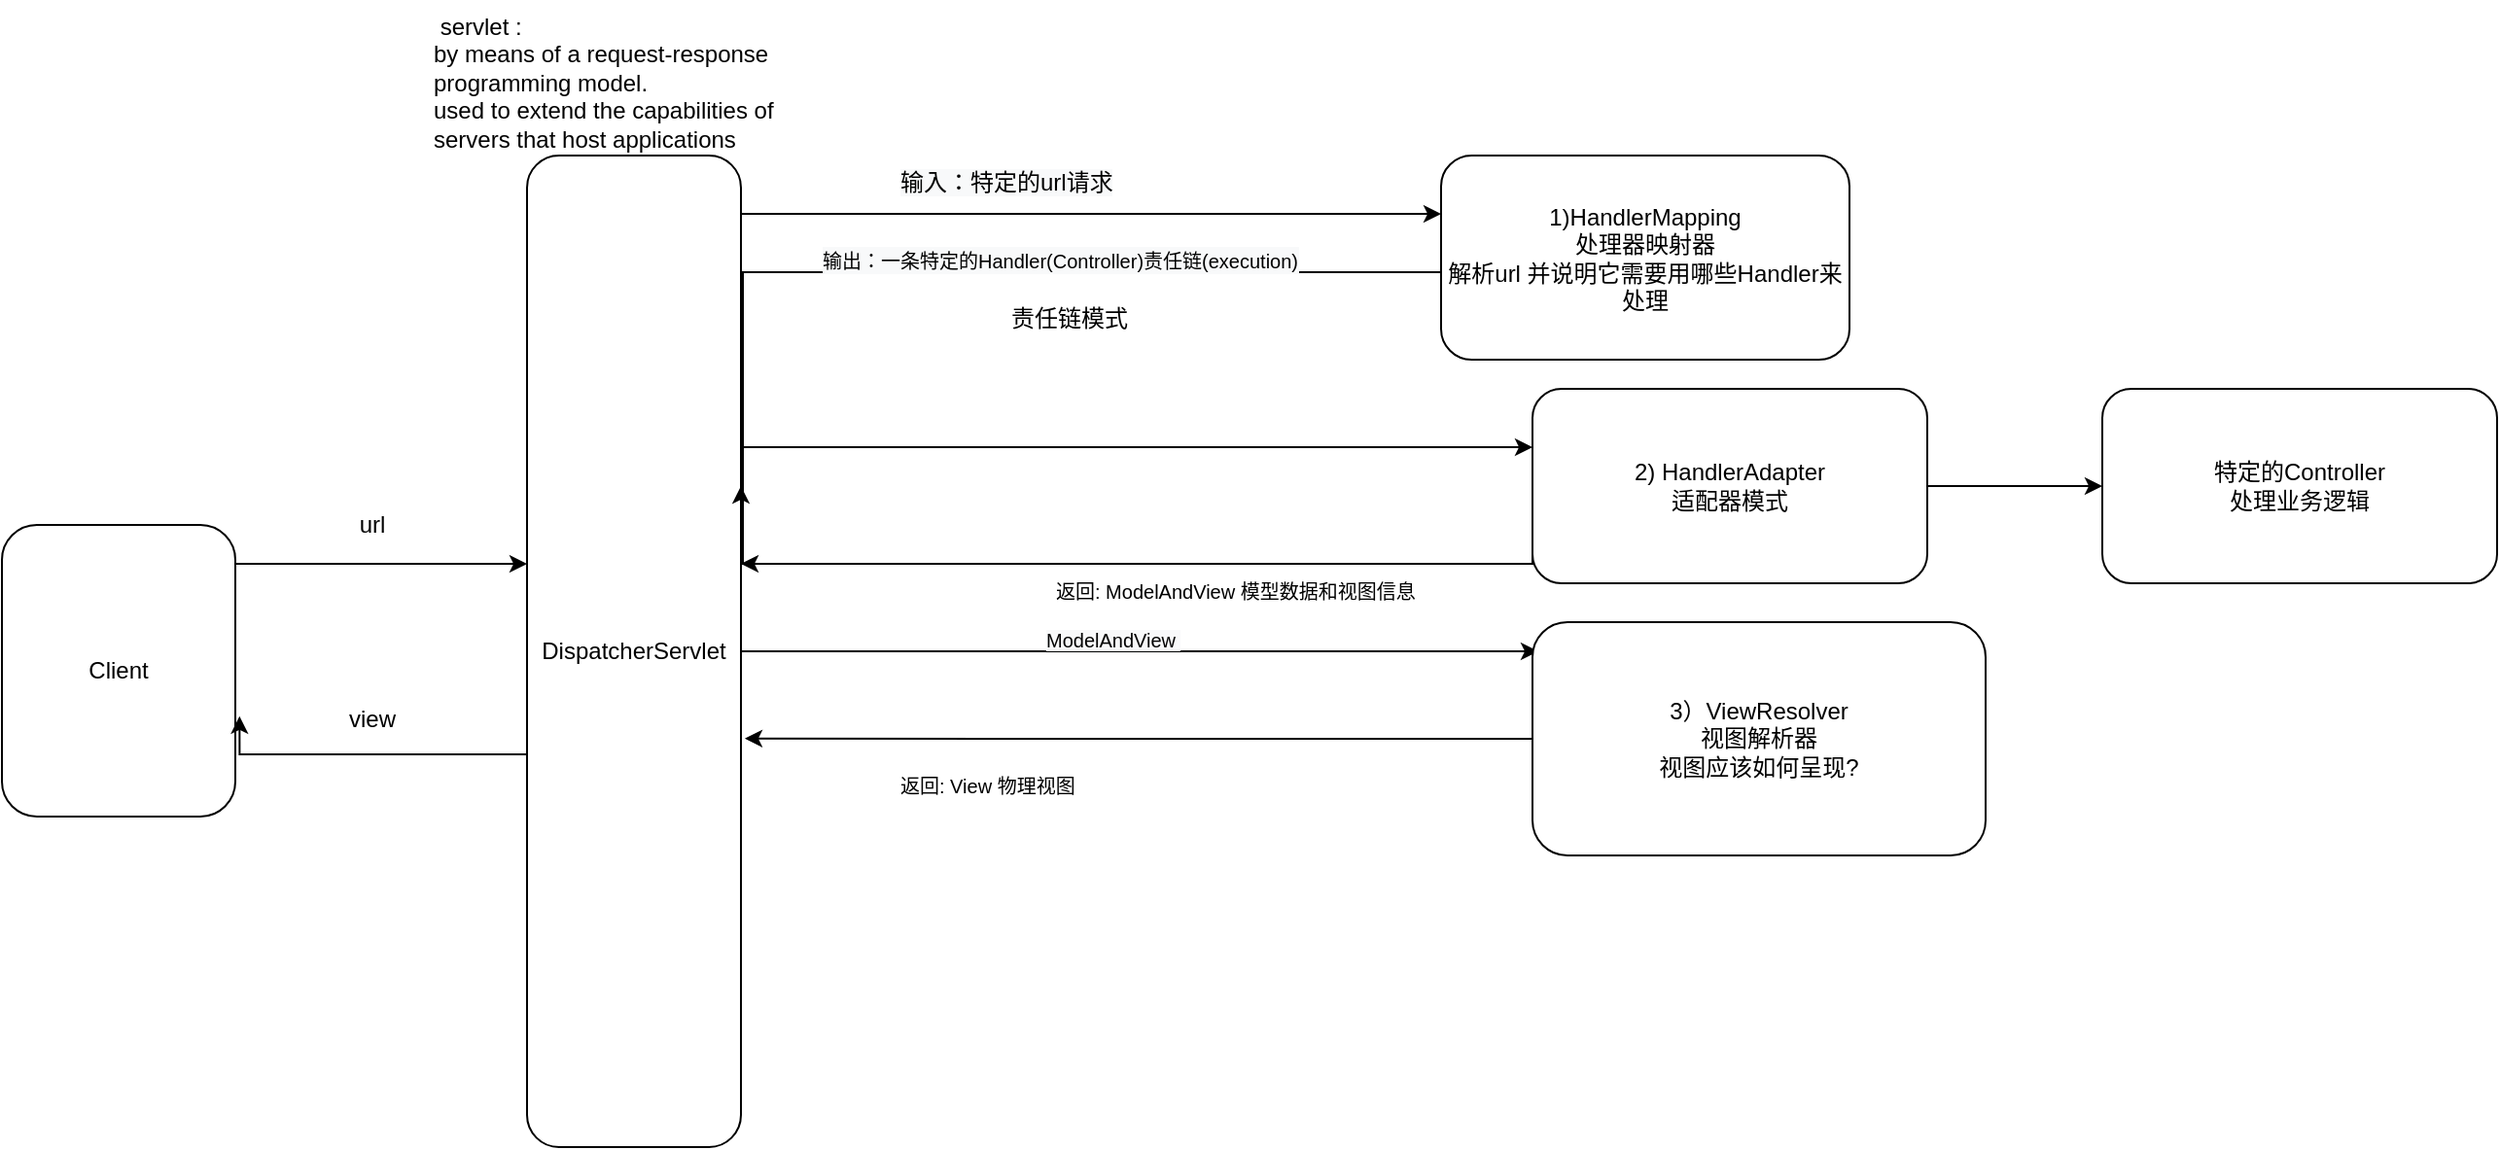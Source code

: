 <mxfile version="13.7.9" type="device"><diagram id="20aNBQDe2yc6LZvrFlq5" name="第 1 页"><mxGraphModel dx="2212" dy="685" grid="1" gridSize="10" guides="1" tooltips="1" connect="1" arrows="1" fold="1" page="1" pageScale="1" pageWidth="827" pageHeight="1169" math="0" shadow="0"><root><mxCell id="0"/><mxCell id="1" parent="0"/><mxCell id="GVgd7vpRL-3SwntadsJR-3" style="edgeStyle=orthogonalEdgeStyle;rounded=0;orthogonalLoop=1;jettySize=auto;html=1;" edge="1" parent="1" source="GVgd7vpRL-3SwntadsJR-1" target="GVgd7vpRL-3SwntadsJR-4"><mxGeometry relative="1" as="geometry"><mxPoint x="240" y="350" as="targetPoint"/><Array as="points"><mxPoint x="100" y="530"/><mxPoint x="100" y="530"/></Array></mxGeometry></mxCell><mxCell id="GVgd7vpRL-3SwntadsJR-1" value="Client" style="rounded=1;whiteSpace=wrap;html=1;" vertex="1" parent="1"><mxGeometry x="-80" y="510" width="120" height="150" as="geometry"/></mxCell><mxCell id="GVgd7vpRL-3SwntadsJR-9" value="" style="edgeStyle=orthogonalEdgeStyle;rounded=0;orthogonalLoop=1;jettySize=auto;html=1;" edge="1" parent="1" source="GVgd7vpRL-3SwntadsJR-4" target="GVgd7vpRL-3SwntadsJR-8"><mxGeometry relative="1" as="geometry"><Array as="points"><mxPoint x="360" y="350"/><mxPoint x="360" y="350"/></Array></mxGeometry></mxCell><mxCell id="GVgd7vpRL-3SwntadsJR-20" value="" style="edgeStyle=orthogonalEdgeStyle;rounded=0;orthogonalLoop=1;jettySize=auto;html=1;" edge="1" parent="1" source="GVgd7vpRL-3SwntadsJR-4" target="GVgd7vpRL-3SwntadsJR-19"><mxGeometry relative="1" as="geometry"><Array as="points"><mxPoint x="380" y="470"/><mxPoint x="380" y="470"/></Array></mxGeometry></mxCell><mxCell id="GVgd7vpRL-3SwntadsJR-29" style="edgeStyle=orthogonalEdgeStyle;rounded=0;orthogonalLoop=1;jettySize=auto;html=1;" edge="1" parent="1" source="GVgd7vpRL-3SwntadsJR-4"><mxGeometry relative="1" as="geometry"><mxPoint x="710" y="575" as="targetPoint"/></mxGeometry></mxCell><mxCell id="GVgd7vpRL-3SwntadsJR-36" style="edgeStyle=orthogonalEdgeStyle;rounded=0;orthogonalLoop=1;jettySize=auto;html=1;exitX=0;exitY=0.5;exitDx=0;exitDy=0;entryX=1.018;entryY=0.656;entryDx=0;entryDy=0;entryPerimeter=0;" edge="1" parent="1" source="GVgd7vpRL-3SwntadsJR-4" target="GVgd7vpRL-3SwntadsJR-1"><mxGeometry relative="1" as="geometry"><Array as="points"><mxPoint x="190" y="628"/></Array></mxGeometry></mxCell><mxCell id="GVgd7vpRL-3SwntadsJR-4" value="DispatcherServlet" style="rounded=1;whiteSpace=wrap;html=1;" vertex="1" parent="1"><mxGeometry x="190" y="320" width="110" height="510" as="geometry"/></mxCell><mxCell id="GVgd7vpRL-3SwntadsJR-5" value="&lt;span style=&quot;color: rgb(0 , 0 , 0) ; font-size: 12px ; font-style: normal ; font-weight: 400 ; letter-spacing: normal ; text-indent: 0px ; text-transform: none ; word-spacing: 0px ; display: inline ; float: none&quot;&gt;&lt;span&gt;&amp;nbsp;servlet :&lt;br&gt;&lt;/span&gt;by means of a request-response programming model.&lt;br&gt;&lt;span style=&quot;font-family: &amp;#34;arial&amp;#34; , &amp;#34;helvetica&amp;#34; , &amp;#34;freesans&amp;#34; , , &amp;#34;nimbus sans l&amp;#34; , sans-serif&quot;&gt;used to extend the capabilities of servers that host applications&lt;/span&gt;&lt;br&gt;&lt;/span&gt;" style="text;whiteSpace=wrap;html=1;" vertex="1" parent="1"><mxGeometry x="140" y="240" width="210" height="105" as="geometry"/></mxCell><mxCell id="GVgd7vpRL-3SwntadsJR-13" style="edgeStyle=orthogonalEdgeStyle;rounded=0;orthogonalLoop=1;jettySize=auto;html=1;" edge="1" parent="1" source="GVgd7vpRL-3SwntadsJR-8"><mxGeometry relative="1" as="geometry"><mxPoint x="300" y="530" as="targetPoint"/><Array as="points"><mxPoint x="301" y="380"/></Array></mxGeometry></mxCell><mxCell id="GVgd7vpRL-3SwntadsJR-8" value="1)HandlerMapping&lt;br&gt;处理器映射器&lt;br&gt;解析url 并说明它需要用哪些Handler来处理" style="rounded=1;whiteSpace=wrap;html=1;" vertex="1" parent="1"><mxGeometry x="660" y="320" width="210" height="105" as="geometry"/></mxCell><mxCell id="GVgd7vpRL-3SwntadsJR-16" value="责任链模式" style="text;html=1;strokeColor=none;fillColor=none;align=center;verticalAlign=middle;whiteSpace=wrap;rounded=0;" vertex="1" parent="1"><mxGeometry x="414" y="402.5" width="110" height="2" as="geometry"/></mxCell><mxCell id="GVgd7vpRL-3SwntadsJR-24" value="" style="edgeStyle=orthogonalEdgeStyle;rounded=0;orthogonalLoop=1;jettySize=auto;html=1;" edge="1" parent="1" source="GVgd7vpRL-3SwntadsJR-19" target="GVgd7vpRL-3SwntadsJR-23"><mxGeometry relative="1" as="geometry"/></mxCell><mxCell id="GVgd7vpRL-3SwntadsJR-27" style="edgeStyle=orthogonalEdgeStyle;rounded=0;orthogonalLoop=1;jettySize=auto;html=1;exitX=0;exitY=0.5;exitDx=0;exitDy=0;" edge="1" parent="1" source="GVgd7vpRL-3SwntadsJR-19"><mxGeometry relative="1" as="geometry"><mxPoint x="300" y="490" as="targetPoint"/><Array as="points"><mxPoint x="707" y="530"/><mxPoint x="300" y="530"/></Array></mxGeometry></mxCell><mxCell id="GVgd7vpRL-3SwntadsJR-19" value="2) HandlerAdapter&lt;br&gt;适配器模式" style="whiteSpace=wrap;html=1;rounded=1;" vertex="1" parent="1"><mxGeometry x="707" y="440" width="203" height="100" as="geometry"/></mxCell><mxCell id="GVgd7vpRL-3SwntadsJR-21" value="&lt;span style=&quot;color: rgb(0 , 0 , 0) ; font-family: &amp;#34;helvetica&amp;#34; ; font-size: 12px ; font-style: normal ; font-weight: 400 ; letter-spacing: normal ; text-align: center ; text-indent: 0px ; text-transform: none ; word-spacing: 0px ; background-color: rgb(248 , 249 , 250) ; display: inline ; float: none&quot;&gt;输入：特定的url请求&lt;/span&gt;" style="text;whiteSpace=wrap;html=1;" vertex="1" parent="1"><mxGeometry x="380" y="320" width="120" height="30" as="geometry"/></mxCell><mxCell id="GVgd7vpRL-3SwntadsJR-22" value="&lt;span style=&quot;color: rgb(0 , 0 , 0) ; font-family: &amp;#34;helvetica&amp;#34; ; font-style: normal ; font-weight: 400 ; letter-spacing: normal ; text-align: center ; text-indent: 0px ; text-transform: none ; word-spacing: 0px ; background-color: rgb(248 , 249 , 250) ; display: inline ; float: none&quot;&gt;&lt;font style=&quot;font-size: 10px&quot;&gt;输出：一条特定的Handler(Controller)责任链(execution)&lt;/font&gt;&lt;/span&gt;" style="text;whiteSpace=wrap;html=1;" vertex="1" parent="1"><mxGeometry x="340" y="360" width="320" height="30" as="geometry"/></mxCell><mxCell id="GVgd7vpRL-3SwntadsJR-23" value="特定的Controller&lt;br&gt;处理业务逻辑" style="whiteSpace=wrap;html=1;rounded=1;" vertex="1" parent="1"><mxGeometry x="1000" y="440" width="203" height="100" as="geometry"/></mxCell><mxCell id="GVgd7vpRL-3SwntadsJR-28" value="&lt;div style=&quot;text-align: center&quot;&gt;&lt;span style=&quot;font-size: 10px&quot;&gt;&lt;font face=&quot;helvetica&quot;&gt;返回: ModelAndView 模型数据和视图信息&lt;/font&gt;&lt;/span&gt;&lt;/div&gt;" style="text;whiteSpace=wrap;html=1;" vertex="1" parent="1"><mxGeometry x="460" y="530" width="320" height="30" as="geometry"/></mxCell><mxCell id="GVgd7vpRL-3SwntadsJR-33" style="edgeStyle=orthogonalEdgeStyle;rounded=0;orthogonalLoop=1;jettySize=auto;html=1;entryX=1.018;entryY=0.588;entryDx=0;entryDy=0;entryPerimeter=0;" edge="1" parent="1" source="GVgd7vpRL-3SwntadsJR-31" target="GVgd7vpRL-3SwntadsJR-4"><mxGeometry relative="1" as="geometry"/></mxCell><mxCell id="GVgd7vpRL-3SwntadsJR-31" value="3）ViewResolver&lt;br&gt;视图解析器&lt;br&gt;视图应该如何呈现?" style="rounded=1;whiteSpace=wrap;html=1;" vertex="1" parent="1"><mxGeometry x="707" y="560" width="233" height="120" as="geometry"/></mxCell><mxCell id="GVgd7vpRL-3SwntadsJR-32" value="&lt;span style=&quot;color: rgb(0, 0, 0); font-family: helvetica; font-size: 10px; font-style: normal; font-weight: 400; letter-spacing: normal; text-align: center; text-indent: 0px; text-transform: none; word-spacing: 0px; background-color: rgb(248, 249, 250); display: inline; float: none;&quot;&gt;ModelAndView&lt;span&gt;&amp;nbsp;&lt;/span&gt;&lt;/span&gt;" style="text;whiteSpace=wrap;html=1;" vertex="1" parent="1"><mxGeometry x="455" y="555" width="90" height="30" as="geometry"/></mxCell><mxCell id="GVgd7vpRL-3SwntadsJR-34" value="&lt;div style=&quot;text-align: center&quot;&gt;&lt;span style=&quot;font-size: 10px&quot;&gt;&lt;font face=&quot;helvetica&quot;&gt;返回: View 物理视图&lt;/font&gt;&lt;/span&gt;&lt;/div&gt;" style="text;whiteSpace=wrap;html=1;" vertex="1" parent="1"><mxGeometry x="380" y="630" width="320" height="30" as="geometry"/></mxCell><mxCell id="GVgd7vpRL-3SwntadsJR-37" value="url" style="text;html=1;align=center;verticalAlign=middle;resizable=0;points=[];autosize=1;" vertex="1" parent="1"><mxGeometry x="95" y="500" width="30" height="20" as="geometry"/></mxCell><mxCell id="GVgd7vpRL-3SwntadsJR-38" value="view" style="text;html=1;align=center;verticalAlign=middle;resizable=0;points=[];autosize=1;" vertex="1" parent="1"><mxGeometry x="90" y="600" width="40" height="20" as="geometry"/></mxCell></root></mxGraphModel></diagram></mxfile>